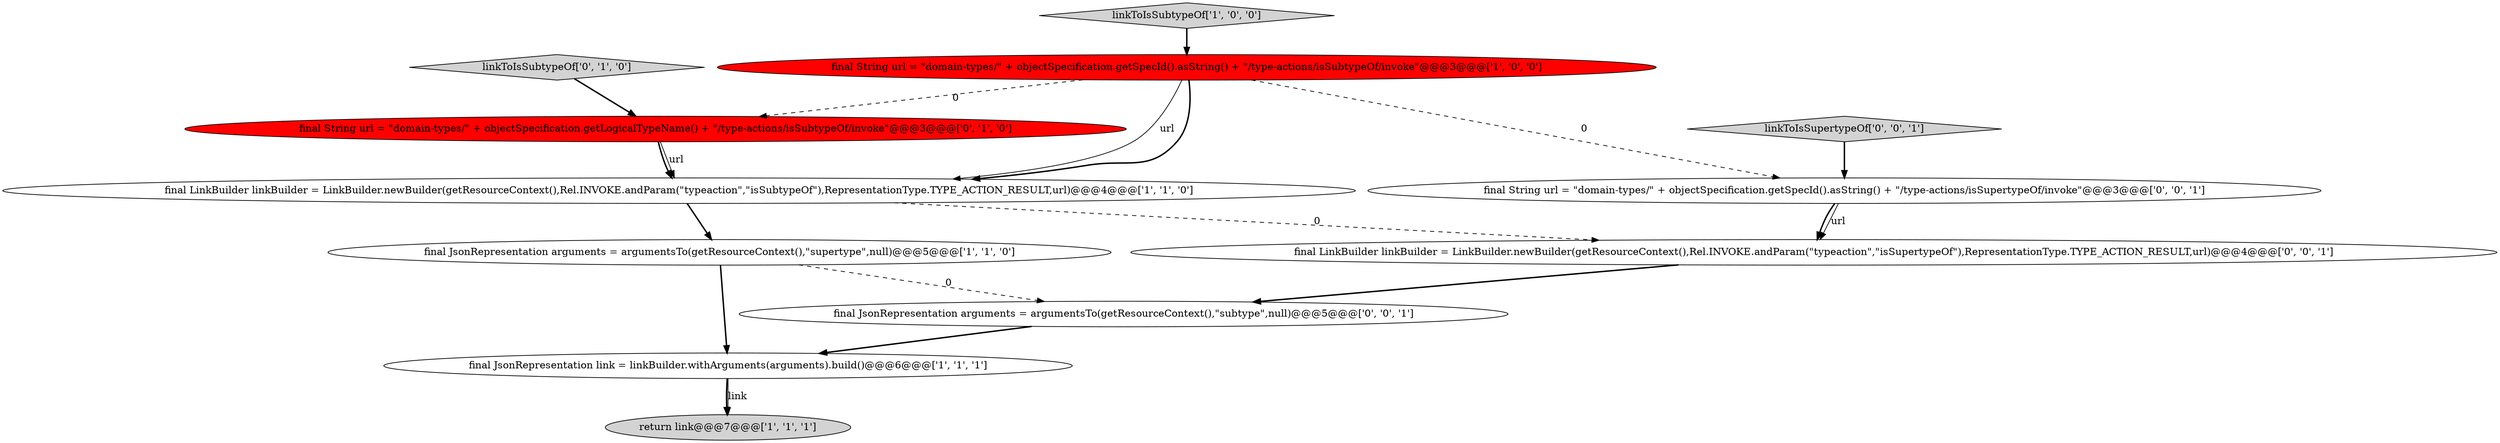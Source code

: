 digraph {
7 [style = filled, label = "linkToIsSubtypeOf['0', '1', '0']", fillcolor = lightgray, shape = diamond image = "AAA0AAABBB2BBB"];
6 [style = filled, label = "final String url = \"domain-types/\" + objectSpecification.getLogicalTypeName() + \"/type-actions/isSubtypeOf/invoke\"@@@3@@@['0', '1', '0']", fillcolor = red, shape = ellipse image = "AAA1AAABBB2BBB"];
5 [style = filled, label = "linkToIsSubtypeOf['1', '0', '0']", fillcolor = lightgray, shape = diamond image = "AAA0AAABBB1BBB"];
4 [style = filled, label = "final LinkBuilder linkBuilder = LinkBuilder.newBuilder(getResourceContext(),Rel.INVOKE.andParam(\"typeaction\",\"isSubtypeOf\"),RepresentationType.TYPE_ACTION_RESULT,url)@@@4@@@['1', '1', '0']", fillcolor = white, shape = ellipse image = "AAA0AAABBB1BBB"];
8 [style = filled, label = "final LinkBuilder linkBuilder = LinkBuilder.newBuilder(getResourceContext(),Rel.INVOKE.andParam(\"typeaction\",\"isSupertypeOf\"),RepresentationType.TYPE_ACTION_RESULT,url)@@@4@@@['0', '0', '1']", fillcolor = white, shape = ellipse image = "AAA0AAABBB3BBB"];
1 [style = filled, label = "final JsonRepresentation link = linkBuilder.withArguments(arguments).build()@@@6@@@['1', '1', '1']", fillcolor = white, shape = ellipse image = "AAA0AAABBB1BBB"];
11 [style = filled, label = "final JsonRepresentation arguments = argumentsTo(getResourceContext(),\"subtype\",null)@@@5@@@['0', '0', '1']", fillcolor = white, shape = ellipse image = "AAA0AAABBB3BBB"];
0 [style = filled, label = "final JsonRepresentation arguments = argumentsTo(getResourceContext(),\"supertype\",null)@@@5@@@['1', '1', '0']", fillcolor = white, shape = ellipse image = "AAA0AAABBB1BBB"];
2 [style = filled, label = "final String url = \"domain-types/\" + objectSpecification.getSpecId().asString() + \"/type-actions/isSubtypeOf/invoke\"@@@3@@@['1', '0', '0']", fillcolor = red, shape = ellipse image = "AAA1AAABBB1BBB"];
9 [style = filled, label = "final String url = \"domain-types/\" + objectSpecification.getSpecId().asString() + \"/type-actions/isSupertypeOf/invoke\"@@@3@@@['0', '0', '1']", fillcolor = white, shape = ellipse image = "AAA0AAABBB3BBB"];
3 [style = filled, label = "return link@@@7@@@['1', '1', '1']", fillcolor = lightgray, shape = ellipse image = "AAA0AAABBB1BBB"];
10 [style = filled, label = "linkToIsSupertypeOf['0', '0', '1']", fillcolor = lightgray, shape = diamond image = "AAA0AAABBB3BBB"];
1->3 [style = bold, label=""];
6->4 [style = bold, label=""];
2->4 [style = solid, label="url"];
5->2 [style = bold, label=""];
10->9 [style = bold, label=""];
0->11 [style = dashed, label="0"];
1->3 [style = solid, label="link"];
9->8 [style = bold, label=""];
8->11 [style = bold, label=""];
2->4 [style = bold, label=""];
11->1 [style = bold, label=""];
0->1 [style = bold, label=""];
2->9 [style = dashed, label="0"];
9->8 [style = solid, label="url"];
7->6 [style = bold, label=""];
4->0 [style = bold, label=""];
4->8 [style = dashed, label="0"];
6->4 [style = solid, label="url"];
2->6 [style = dashed, label="0"];
}
